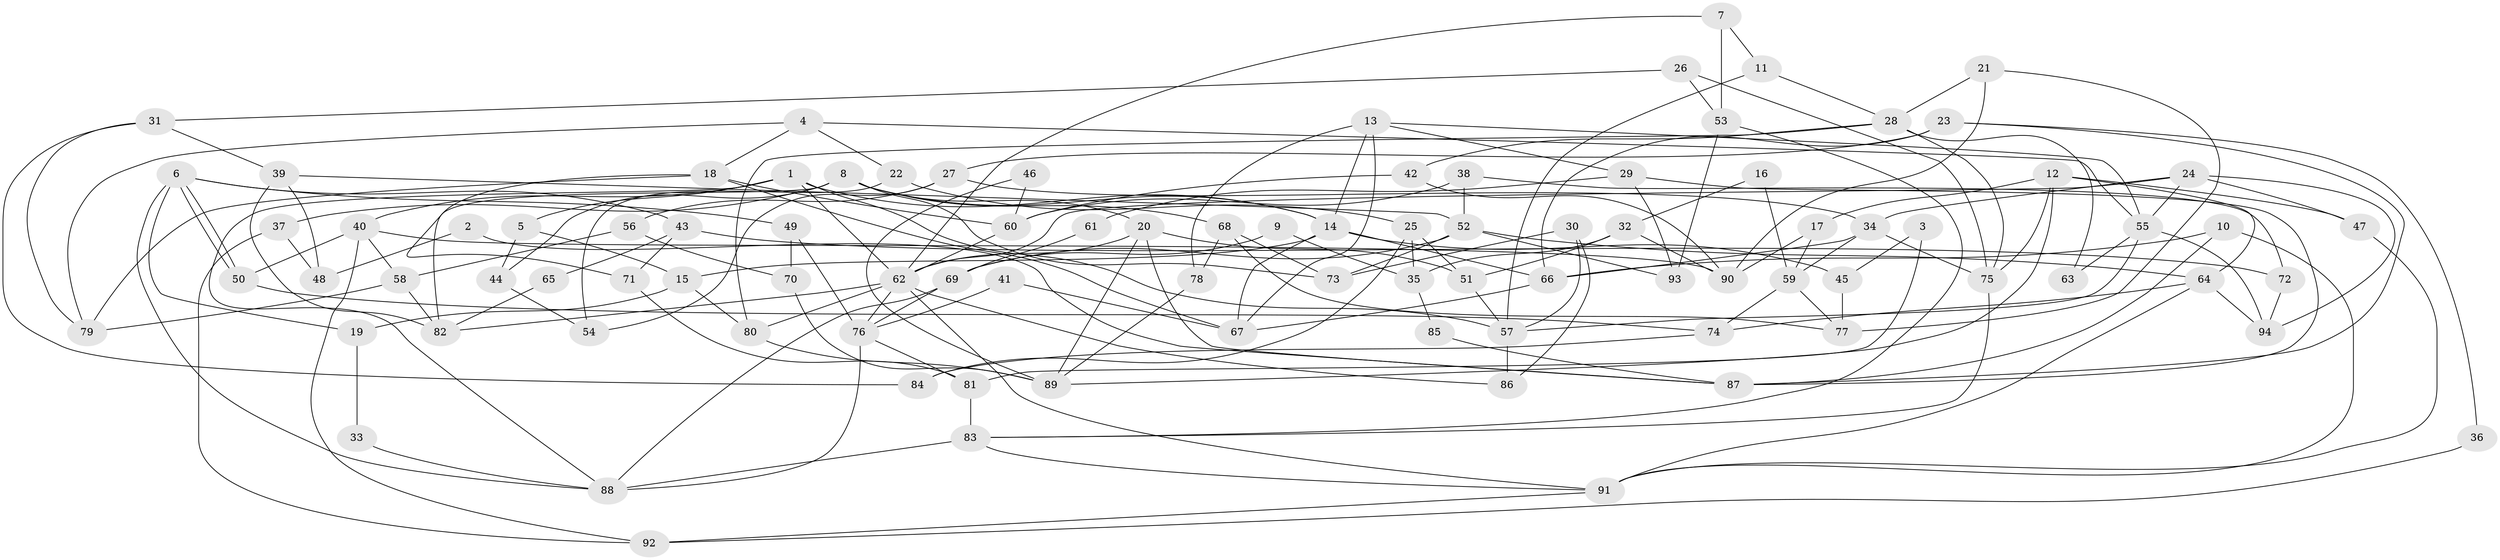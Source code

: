 // coarse degree distribution, {9: 0.13157894736842105, 5: 0.18421052631578946, 2: 0.02631578947368421, 3: 0.13157894736842105, 6: 0.05263157894736842, 4: 0.21052631578947367, 7: 0.13157894736842105, 8: 0.10526315789473684, 14: 0.02631578947368421}
// Generated by graph-tools (version 1.1) at 2025/37/03/04/25 23:37:14]
// undirected, 94 vertices, 188 edges
graph export_dot {
  node [color=gray90,style=filled];
  1;
  2;
  3;
  4;
  5;
  6;
  7;
  8;
  9;
  10;
  11;
  12;
  13;
  14;
  15;
  16;
  17;
  18;
  19;
  20;
  21;
  22;
  23;
  24;
  25;
  26;
  27;
  28;
  29;
  30;
  31;
  32;
  33;
  34;
  35;
  36;
  37;
  38;
  39;
  40;
  41;
  42;
  43;
  44;
  45;
  46;
  47;
  48;
  49;
  50;
  51;
  52;
  53;
  54;
  55;
  56;
  57;
  58;
  59;
  60;
  61;
  62;
  63;
  64;
  65;
  66;
  67;
  68;
  69;
  70;
  71;
  72;
  73;
  74;
  75;
  76;
  77;
  78;
  79;
  80;
  81;
  82;
  83;
  84;
  85;
  86;
  87;
  88;
  89;
  90;
  91;
  92;
  93;
  94;
  1 -- 14;
  1 -- 88;
  1 -- 5;
  1 -- 40;
  1 -- 57;
  1 -- 62;
  2 -- 87;
  2 -- 48;
  3 -- 45;
  3 -- 81;
  4 -- 55;
  4 -- 18;
  4 -- 22;
  4 -- 79;
  5 -- 44;
  5 -- 15;
  6 -- 88;
  6 -- 50;
  6 -- 50;
  6 -- 19;
  6 -- 43;
  6 -- 49;
  7 -- 62;
  7 -- 11;
  7 -- 53;
  8 -- 20;
  8 -- 82;
  8 -- 14;
  8 -- 37;
  8 -- 44;
  8 -- 68;
  8 -- 73;
  9 -- 35;
  9 -- 69;
  10 -- 91;
  10 -- 66;
  10 -- 87;
  11 -- 57;
  11 -- 28;
  12 -- 89;
  12 -- 64;
  12 -- 17;
  12 -- 47;
  12 -- 75;
  13 -- 67;
  13 -- 55;
  13 -- 14;
  13 -- 29;
  13 -- 78;
  14 -- 15;
  14 -- 45;
  14 -- 66;
  14 -- 67;
  15 -- 19;
  15 -- 80;
  16 -- 32;
  16 -- 59;
  17 -- 90;
  17 -- 59;
  18 -- 67;
  18 -- 71;
  18 -- 60;
  18 -- 79;
  19 -- 33;
  20 -- 87;
  20 -- 62;
  20 -- 51;
  20 -- 89;
  21 -- 28;
  21 -- 77;
  21 -- 90;
  22 -- 25;
  22 -- 54;
  23 -- 66;
  23 -- 87;
  23 -- 27;
  23 -- 36;
  24 -- 62;
  24 -- 34;
  24 -- 47;
  24 -- 55;
  24 -- 94;
  25 -- 84;
  25 -- 51;
  25 -- 35;
  26 -- 75;
  26 -- 53;
  26 -- 31;
  27 -- 34;
  27 -- 54;
  27 -- 56;
  28 -- 75;
  28 -- 80;
  28 -- 42;
  28 -- 63;
  29 -- 93;
  29 -- 61;
  29 -- 87;
  30 -- 73;
  30 -- 57;
  30 -- 86;
  31 -- 79;
  31 -- 39;
  31 -- 84;
  32 -- 51;
  32 -- 90;
  32 -- 35;
  33 -- 88;
  34 -- 59;
  34 -- 75;
  34 -- 66;
  35 -- 85;
  36 -- 92;
  37 -- 92;
  37 -- 48;
  38 -- 52;
  38 -- 60;
  38 -- 72;
  39 -- 52;
  39 -- 48;
  39 -- 82;
  40 -- 58;
  40 -- 50;
  40 -- 90;
  40 -- 92;
  41 -- 76;
  41 -- 67;
  42 -- 90;
  42 -- 60;
  43 -- 72;
  43 -- 65;
  43 -- 71;
  44 -- 54;
  45 -- 77;
  46 -- 89;
  46 -- 60;
  47 -- 91;
  49 -- 70;
  49 -- 76;
  50 -- 74;
  51 -- 57;
  52 -- 64;
  52 -- 73;
  52 -- 69;
  52 -- 93;
  53 -- 83;
  53 -- 93;
  55 -- 57;
  55 -- 63;
  55 -- 94;
  56 -- 58;
  56 -- 70;
  57 -- 86;
  58 -- 82;
  58 -- 79;
  59 -- 74;
  59 -- 77;
  60 -- 62;
  61 -- 69;
  62 -- 76;
  62 -- 80;
  62 -- 82;
  62 -- 86;
  62 -- 91;
  64 -- 94;
  64 -- 91;
  64 -- 74;
  65 -- 82;
  66 -- 67;
  68 -- 78;
  68 -- 73;
  68 -- 77;
  69 -- 76;
  69 -- 88;
  70 -- 89;
  71 -- 81;
  72 -- 94;
  74 -- 84;
  75 -- 83;
  76 -- 81;
  76 -- 88;
  78 -- 89;
  80 -- 89;
  81 -- 83;
  83 -- 88;
  83 -- 91;
  85 -- 87;
  91 -- 92;
}
